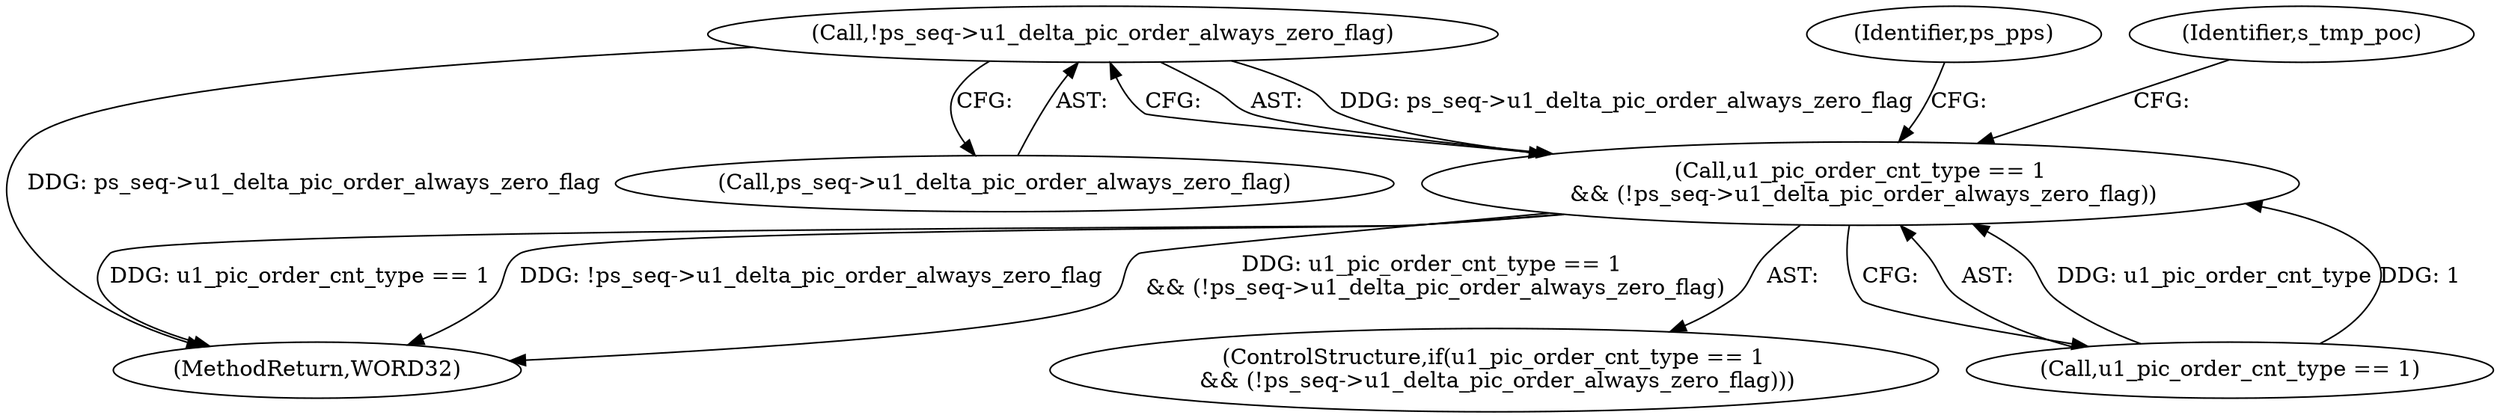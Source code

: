 digraph "0_Android_0b23c81c3dd9ec38f7e6806a3955fed1925541a0_2@pointer" {
"1000809" [label="(Call,!ps_seq->u1_delta_pic_order_always_zero_flag)"];
"1000805" [label="(Call,u1_pic_order_cnt_type == 1\n && (!ps_seq->u1_delta_pic_order_always_zero_flag))"];
"1002589" [label="(MethodReturn,WORD32)"];
"1000809" [label="(Call,!ps_seq->u1_delta_pic_order_always_zero_flag)"];
"1000856" [label="(Identifier,ps_pps)"];
"1000810" [label="(Call,ps_seq->u1_delta_pic_order_always_zero_flag)"];
"1000817" [label="(Identifier,s_tmp_poc)"];
"1000805" [label="(Call,u1_pic_order_cnt_type == 1\n && (!ps_seq->u1_delta_pic_order_always_zero_flag))"];
"1000804" [label="(ControlStructure,if(u1_pic_order_cnt_type == 1\n && (!ps_seq->u1_delta_pic_order_always_zero_flag)))"];
"1000806" [label="(Call,u1_pic_order_cnt_type == 1)"];
"1000809" -> "1000805"  [label="AST: "];
"1000809" -> "1000810"  [label="CFG: "];
"1000810" -> "1000809"  [label="AST: "];
"1000805" -> "1000809"  [label="CFG: "];
"1000809" -> "1002589"  [label="DDG: ps_seq->u1_delta_pic_order_always_zero_flag"];
"1000809" -> "1000805"  [label="DDG: ps_seq->u1_delta_pic_order_always_zero_flag"];
"1000805" -> "1000804"  [label="AST: "];
"1000805" -> "1000806"  [label="CFG: "];
"1000806" -> "1000805"  [label="AST: "];
"1000817" -> "1000805"  [label="CFG: "];
"1000856" -> "1000805"  [label="CFG: "];
"1000805" -> "1002589"  [label="DDG: u1_pic_order_cnt_type == 1\n && (!ps_seq->u1_delta_pic_order_always_zero_flag)"];
"1000805" -> "1002589"  [label="DDG: u1_pic_order_cnt_type == 1"];
"1000805" -> "1002589"  [label="DDG: !ps_seq->u1_delta_pic_order_always_zero_flag"];
"1000806" -> "1000805"  [label="DDG: u1_pic_order_cnt_type"];
"1000806" -> "1000805"  [label="DDG: 1"];
}
